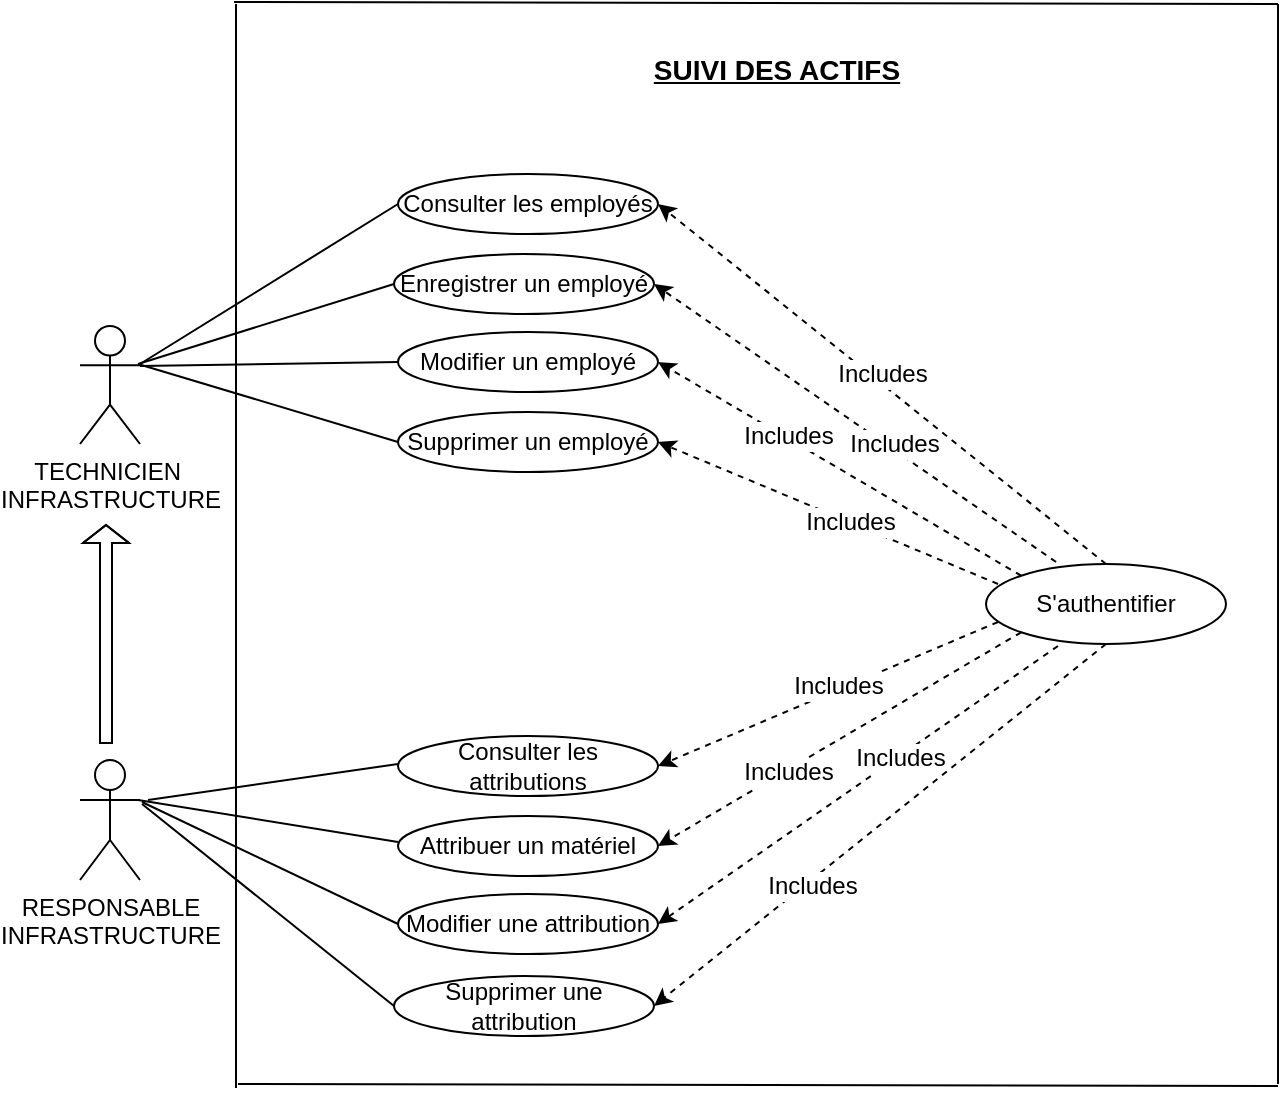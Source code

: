 <mxfile version="22.1.2" type="device">
  <diagram name="Page-1" id="UZogYScshuTLdvbhIyNq">
    <mxGraphModel dx="864" dy="1685" grid="1" gridSize="10" guides="1" tooltips="1" connect="1" arrows="1" fold="1" page="1" pageScale="1" pageWidth="827" pageHeight="1169" math="0" shadow="0">
      <root>
        <mxCell id="0" />
        <mxCell id="1" parent="0" />
        <mxCell id="mpvIooJNsYG5gdT6N_UL-1" value="RESPONSABLE&lt;br&gt;INFRASTRUCTURE" style="shape=umlActor;verticalLabelPosition=bottom;verticalAlign=top;html=1;outlineConnect=0;" vertex="1" parent="1">
          <mxGeometry x="81" y="338" width="30" height="60" as="geometry" />
        </mxCell>
        <mxCell id="mpvIooJNsYG5gdT6N_UL-2" value="Consulter les employés" style="ellipse;whiteSpace=wrap;html=1;" vertex="1" parent="1">
          <mxGeometry x="240" y="45" width="130" height="30" as="geometry" />
        </mxCell>
        <mxCell id="mpvIooJNsYG5gdT6N_UL-3" value="&lt;b&gt;&lt;u&gt;&lt;font style=&quot;font-size: 14px;&quot;&gt;SUIVI DES ACTIFS&lt;/font&gt;&lt;/u&gt;&lt;/b&gt;" style="text;html=1;strokeColor=none;fillColor=none;align=center;verticalAlign=middle;whiteSpace=wrap;rounded=0;" vertex="1" parent="1">
          <mxGeometry x="346" y="-22" width="167" height="30" as="geometry" />
        </mxCell>
        <mxCell id="mpvIooJNsYG5gdT6N_UL-4" value="S&#39;authentifier" style="ellipse;whiteSpace=wrap;html=1;" vertex="1" parent="1">
          <mxGeometry x="534" y="240" width="120" height="40" as="geometry" />
        </mxCell>
        <mxCell id="mpvIooJNsYG5gdT6N_UL-5" value="TECHNICIEN&amp;nbsp;&lt;br&gt;INFRASTRUCTURE" style="shape=umlActor;verticalLabelPosition=bottom;verticalAlign=top;html=1;outlineConnect=0;" vertex="1" parent="1">
          <mxGeometry x="81" y="121" width="30" height="59" as="geometry" />
        </mxCell>
        <mxCell id="mpvIooJNsYG5gdT6N_UL-6" value="" style="endArrow=none;html=1;rounded=0;entryX=0;entryY=0.5;entryDx=0;entryDy=0;" edge="1" parent="1">
          <mxGeometry width="50" height="50" relative="1" as="geometry">
            <mxPoint x="115" y="358" as="sourcePoint" />
            <mxPoint x="240" y="340" as="targetPoint" />
          </mxGeometry>
        </mxCell>
        <mxCell id="mpvIooJNsYG5gdT6N_UL-7" value="" style="shape=flexArrow;endArrow=classic;html=1;rounded=0;width=6;endSize=2.67;endWidth=16;" edge="1" parent="1">
          <mxGeometry width="50" height="50" relative="1" as="geometry">
            <mxPoint x="94" y="330" as="sourcePoint" />
            <mxPoint x="94" y="220" as="targetPoint" />
            <Array as="points">
              <mxPoint x="94" y="270" />
            </Array>
          </mxGeometry>
        </mxCell>
        <mxCell id="mpvIooJNsYG5gdT6N_UL-8" value="" style="endArrow=none;html=1;rounded=0;" edge="1" parent="1">
          <mxGeometry width="50" height="50" relative="1" as="geometry">
            <mxPoint x="160" y="500" as="sourcePoint" />
            <mxPoint x="680" y="501" as="targetPoint" />
          </mxGeometry>
        </mxCell>
        <mxCell id="mpvIooJNsYG5gdT6N_UL-9" value="" style="endArrow=none;html=1;rounded=0;" edge="1" parent="1">
          <mxGeometry width="50" height="50" relative="1" as="geometry">
            <mxPoint x="158" y="-41" as="sourcePoint" />
            <mxPoint x="680" y="-40" as="targetPoint" />
          </mxGeometry>
        </mxCell>
        <mxCell id="mpvIooJNsYG5gdT6N_UL-10" value="" style="endArrow=none;html=1;rounded=0;" edge="1" parent="1">
          <mxGeometry width="50" height="50" relative="1" as="geometry">
            <mxPoint x="680" y="-40" as="sourcePoint" />
            <mxPoint x="680" y="500" as="targetPoint" />
          </mxGeometry>
        </mxCell>
        <mxCell id="mpvIooJNsYG5gdT6N_UL-11" value="Enregistrer un employé" style="ellipse;whiteSpace=wrap;html=1;" vertex="1" parent="1">
          <mxGeometry x="238" y="85" width="130" height="30" as="geometry" />
        </mxCell>
        <mxCell id="mpvIooJNsYG5gdT6N_UL-12" value="Modifier un employé" style="ellipse;whiteSpace=wrap;html=1;" vertex="1" parent="1">
          <mxGeometry x="240" y="124" width="130" height="30" as="geometry" />
        </mxCell>
        <mxCell id="mpvIooJNsYG5gdT6N_UL-13" value="Supprimer un employé" style="ellipse;whiteSpace=wrap;html=1;" vertex="1" parent="1">
          <mxGeometry x="240" y="164" width="130" height="30" as="geometry" />
        </mxCell>
        <mxCell id="mpvIooJNsYG5gdT6N_UL-14" value="Supprimer une attribution" style="ellipse;whiteSpace=wrap;html=1;" vertex="1" parent="1">
          <mxGeometry x="238" y="446" width="130" height="30" as="geometry" />
        </mxCell>
        <mxCell id="mpvIooJNsYG5gdT6N_UL-15" value="Modifier une attribution" style="ellipse;whiteSpace=wrap;html=1;" vertex="1" parent="1">
          <mxGeometry x="240" y="405" width="130" height="30" as="geometry" />
        </mxCell>
        <mxCell id="mpvIooJNsYG5gdT6N_UL-16" value="Attribuer un matériel" style="ellipse;whiteSpace=wrap;html=1;" vertex="1" parent="1">
          <mxGeometry x="240" y="366" width="130" height="30" as="geometry" />
        </mxCell>
        <mxCell id="mpvIooJNsYG5gdT6N_UL-17" value="Consulter les attributions" style="ellipse;whiteSpace=wrap;html=1;" vertex="1" parent="1">
          <mxGeometry x="240" y="326" width="130" height="30" as="geometry" />
        </mxCell>
        <mxCell id="mpvIooJNsYG5gdT6N_UL-19" value="" style="endArrow=classic;html=1;rounded=0;entryX=1;entryY=0.5;entryDx=0;entryDy=0;dashed=1;exitX=0.5;exitY=0;exitDx=0;exitDy=0;" edge="1" parent="1" source="mpvIooJNsYG5gdT6N_UL-4" target="mpvIooJNsYG5gdT6N_UL-2">
          <mxGeometry width="50" height="50" relative="1" as="geometry">
            <mxPoint x="570" y="240" as="sourcePoint" />
            <mxPoint x="610" y="170" as="targetPoint" />
          </mxGeometry>
        </mxCell>
        <mxCell id="mpvIooJNsYG5gdT6N_UL-20" value="&lt;font style=&quot;font-size: 12px;&quot;&gt;Includes&lt;/font&gt;" style="edgeLabel;html=1;align=center;verticalAlign=middle;resizable=0;points=[];" vertex="1" connectable="0" parent="mpvIooJNsYG5gdT6N_UL-19">
          <mxGeometry x="0.025" y="-4" relative="1" as="geometry">
            <mxPoint as="offset" />
          </mxGeometry>
        </mxCell>
        <mxCell id="mpvIooJNsYG5gdT6N_UL-21" value="" style="endArrow=classic;html=1;rounded=0;entryX=1;entryY=0.5;entryDx=0;entryDy=0;exitX=0.292;exitY=-0.025;exitDx=0;exitDy=0;exitPerimeter=0;dashed=1;" edge="1" parent="1" source="mpvIooJNsYG5gdT6N_UL-4" target="mpvIooJNsYG5gdT6N_UL-11">
          <mxGeometry width="50" height="50" relative="1" as="geometry">
            <mxPoint x="560" y="240" as="sourcePoint" />
            <mxPoint x="591" y="173" as="targetPoint" />
          </mxGeometry>
        </mxCell>
        <mxCell id="mpvIooJNsYG5gdT6N_UL-22" value="&lt;font style=&quot;font-size: 12px;&quot;&gt;Includes&lt;/font&gt;" style="edgeLabel;html=1;align=center;verticalAlign=middle;resizable=0;points=[];" vertex="1" connectable="0" parent="mpvIooJNsYG5gdT6N_UL-21">
          <mxGeometry x="-0.177" y="-2" relative="1" as="geometry">
            <mxPoint as="offset" />
          </mxGeometry>
        </mxCell>
        <mxCell id="mpvIooJNsYG5gdT6N_UL-23" value="" style="endArrow=classic;html=1;rounded=0;entryX=1;entryY=0.5;entryDx=0;entryDy=0;exitX=0;exitY=0;exitDx=0;exitDy=0;dashed=1;" edge="1" parent="1" source="mpvIooJNsYG5gdT6N_UL-4" target="mpvIooJNsYG5gdT6N_UL-12">
          <mxGeometry width="50" height="50" relative="1" as="geometry">
            <mxPoint x="524" y="231" as="sourcePoint" />
            <mxPoint x="574" y="181" as="targetPoint" />
          </mxGeometry>
        </mxCell>
        <mxCell id="mpvIooJNsYG5gdT6N_UL-24" value="&lt;font style=&quot;font-size: 12px;&quot;&gt;Includes&lt;/font&gt;" style="edgeLabel;html=1;align=center;verticalAlign=middle;resizable=0;points=[];" vertex="1" connectable="0" parent="mpvIooJNsYG5gdT6N_UL-23">
          <mxGeometry x="0.298" y="-1" relative="1" as="geometry">
            <mxPoint as="offset" />
          </mxGeometry>
        </mxCell>
        <mxCell id="mpvIooJNsYG5gdT6N_UL-25" value="" style="endArrow=classic;html=1;rounded=0;entryX=1;entryY=0.5;entryDx=0;entryDy=0;dashed=1;" edge="1" parent="1" target="mpvIooJNsYG5gdT6N_UL-13">
          <mxGeometry width="50" height="50" relative="1" as="geometry">
            <mxPoint x="540" y="250" as="sourcePoint" />
            <mxPoint x="570" y="190" as="targetPoint" />
          </mxGeometry>
        </mxCell>
        <mxCell id="mpvIooJNsYG5gdT6N_UL-26" value="&lt;font style=&quot;font-size: 12px;&quot;&gt;Includes&lt;/font&gt;" style="edgeLabel;html=1;align=center;verticalAlign=middle;resizable=0;points=[];" vertex="1" connectable="0" parent="mpvIooJNsYG5gdT6N_UL-25">
          <mxGeometry x="-0.119" relative="1" as="geometry">
            <mxPoint as="offset" />
          </mxGeometry>
        </mxCell>
        <mxCell id="mpvIooJNsYG5gdT6N_UL-27" value="" style="endArrow=classic;html=1;rounded=0;entryX=1;entryY=0.5;entryDx=0;entryDy=0;exitX=0.05;exitY=0.725;exitDx=0;exitDy=0;exitPerimeter=0;dashed=1;" edge="1" parent="1" source="mpvIooJNsYG5gdT6N_UL-4" target="mpvIooJNsYG5gdT6N_UL-17">
          <mxGeometry width="50" height="50" relative="1" as="geometry">
            <mxPoint x="522" y="243" as="sourcePoint" />
            <mxPoint x="572" y="193" as="targetPoint" />
          </mxGeometry>
        </mxCell>
        <mxCell id="mpvIooJNsYG5gdT6N_UL-28" value="&lt;font style=&quot;font-size: 12px;&quot;&gt;Includes&lt;/font&gt;" style="edgeLabel;html=1;align=center;verticalAlign=middle;resizable=0;points=[];" vertex="1" connectable="0" parent="mpvIooJNsYG5gdT6N_UL-27">
          <mxGeometry x="-0.067" y="-2" relative="1" as="geometry">
            <mxPoint as="offset" />
          </mxGeometry>
        </mxCell>
        <mxCell id="mpvIooJNsYG5gdT6N_UL-29" value="" style="endArrow=classic;html=1;rounded=0;entryX=1;entryY=0.5;entryDx=0;entryDy=0;exitX=0;exitY=1;exitDx=0;exitDy=0;dashed=1;" edge="1" parent="1" source="mpvIooJNsYG5gdT6N_UL-4" target="mpvIooJNsYG5gdT6N_UL-16">
          <mxGeometry width="50" height="50" relative="1" as="geometry">
            <mxPoint x="525" y="246" as="sourcePoint" />
            <mxPoint x="575" y="196" as="targetPoint" />
          </mxGeometry>
        </mxCell>
        <mxCell id="mpvIooJNsYG5gdT6N_UL-30" value="&lt;font style=&quot;font-size: 12px;&quot;&gt;Includes&lt;/font&gt;" style="edgeLabel;html=1;align=center;verticalAlign=middle;resizable=0;points=[];" vertex="1" connectable="0" parent="mpvIooJNsYG5gdT6N_UL-29">
          <mxGeometry x="0.29" y="1" relative="1" as="geometry">
            <mxPoint as="offset" />
          </mxGeometry>
        </mxCell>
        <mxCell id="mpvIooJNsYG5gdT6N_UL-31" value="" style="endArrow=classic;html=1;rounded=0;entryX=1;entryY=0.5;entryDx=0;entryDy=0;exitX=0.3;exitY=1.025;exitDx=0;exitDy=0;exitPerimeter=0;dashed=1;" edge="1" parent="1" source="mpvIooJNsYG5gdT6N_UL-4" target="mpvIooJNsYG5gdT6N_UL-15">
          <mxGeometry width="50" height="50" relative="1" as="geometry">
            <mxPoint x="530" y="250" as="sourcePoint" />
            <mxPoint x="580" y="200" as="targetPoint" />
          </mxGeometry>
        </mxCell>
        <mxCell id="mpvIooJNsYG5gdT6N_UL-32" value="&lt;font style=&quot;font-size: 12px;&quot;&gt;Includes&lt;/font&gt;" style="edgeLabel;html=1;align=center;verticalAlign=middle;resizable=0;points=[];" vertex="1" connectable="0" parent="mpvIooJNsYG5gdT6N_UL-31">
          <mxGeometry x="-0.203" relative="1" as="geometry">
            <mxPoint as="offset" />
          </mxGeometry>
        </mxCell>
        <mxCell id="mpvIooJNsYG5gdT6N_UL-33" value="" style="endArrow=classic;html=1;rounded=0;entryX=1;entryY=0.5;entryDx=0;entryDy=0;exitX=0.5;exitY=1;exitDx=0;exitDy=0;dashed=1;" edge="1" parent="1" source="mpvIooJNsYG5gdT6N_UL-4" target="mpvIooJNsYG5gdT6N_UL-14">
          <mxGeometry width="50" height="50" relative="1" as="geometry">
            <mxPoint x="540" y="252" as="sourcePoint" />
            <mxPoint x="590" y="202" as="targetPoint" />
          </mxGeometry>
        </mxCell>
        <mxCell id="mpvIooJNsYG5gdT6N_UL-34" value="&lt;font style=&quot;font-size: 12px;&quot;&gt;Includes&lt;/font&gt;" style="edgeLabel;html=1;align=center;verticalAlign=middle;resizable=0;points=[];" vertex="1" connectable="0" parent="mpvIooJNsYG5gdT6N_UL-33">
          <mxGeometry x="0.311" y="2" relative="1" as="geometry">
            <mxPoint as="offset" />
          </mxGeometry>
        </mxCell>
        <mxCell id="mpvIooJNsYG5gdT6N_UL-37" value="" style="endArrow=none;html=1;rounded=0;entryX=0;entryY=0.5;entryDx=0;entryDy=0;" edge="1" parent="1" target="mpvIooJNsYG5gdT6N_UL-2">
          <mxGeometry width="50" height="50" relative="1" as="geometry">
            <mxPoint x="111" y="140" as="sourcePoint" />
            <mxPoint x="161" y="90" as="targetPoint" />
          </mxGeometry>
        </mxCell>
        <mxCell id="mpvIooJNsYG5gdT6N_UL-38" value="" style="endArrow=none;html=1;rounded=0;entryX=0;entryY=0.5;entryDx=0;entryDy=0;" edge="1" parent="1" target="mpvIooJNsYG5gdT6N_UL-11">
          <mxGeometry width="50" height="50" relative="1" as="geometry">
            <mxPoint x="110" y="140" as="sourcePoint" />
            <mxPoint x="160" y="90" as="targetPoint" />
          </mxGeometry>
        </mxCell>
        <mxCell id="mpvIooJNsYG5gdT6N_UL-39" value="" style="endArrow=none;html=1;rounded=0;entryX=0;entryY=0.5;entryDx=0;entryDy=0;" edge="1" parent="1" target="mpvIooJNsYG5gdT6N_UL-12">
          <mxGeometry width="50" height="50" relative="1" as="geometry">
            <mxPoint x="111" y="141" as="sourcePoint" />
            <mxPoint x="161" y="91" as="targetPoint" />
          </mxGeometry>
        </mxCell>
        <mxCell id="mpvIooJNsYG5gdT6N_UL-40" value="" style="endArrow=none;html=1;rounded=0;entryX=0;entryY=0.5;entryDx=0;entryDy=0;" edge="1" parent="1" target="mpvIooJNsYG5gdT6N_UL-13">
          <mxGeometry width="50" height="50" relative="1" as="geometry">
            <mxPoint x="110" y="140" as="sourcePoint" />
            <mxPoint x="160" y="90" as="targetPoint" />
          </mxGeometry>
        </mxCell>
        <mxCell id="mpvIooJNsYG5gdT6N_UL-41" value="" style="endArrow=none;html=1;rounded=0;entryX=0;entryY=0.5;entryDx=0;entryDy=0;" edge="1" parent="1">
          <mxGeometry width="50" height="50" relative="1" as="geometry">
            <mxPoint x="110" y="358" as="sourcePoint" />
            <mxPoint x="240" y="379" as="targetPoint" />
          </mxGeometry>
        </mxCell>
        <mxCell id="mpvIooJNsYG5gdT6N_UL-42" value="" style="endArrow=none;html=1;rounded=0;entryX=0;entryY=0.5;entryDx=0;entryDy=0;" edge="1" parent="1" target="mpvIooJNsYG5gdT6N_UL-15">
          <mxGeometry width="50" height="50" relative="1" as="geometry">
            <mxPoint x="112" y="359" as="sourcePoint" />
            <mxPoint x="162" y="309" as="targetPoint" />
          </mxGeometry>
        </mxCell>
        <mxCell id="mpvIooJNsYG5gdT6N_UL-43" value="" style="endArrow=none;html=1;rounded=0;entryX=0;entryY=0.5;entryDx=0;entryDy=0;" edge="1" parent="1" target="mpvIooJNsYG5gdT6N_UL-14">
          <mxGeometry width="50" height="50" relative="1" as="geometry">
            <mxPoint x="112" y="360" as="sourcePoint" />
            <mxPoint x="162" y="310" as="targetPoint" />
          </mxGeometry>
        </mxCell>
        <mxCell id="mpvIooJNsYG5gdT6N_UL-45" value="" style="endArrow=none;html=1;rounded=0;" edge="1" parent="1">
          <mxGeometry width="50" height="50" relative="1" as="geometry">
            <mxPoint x="159" y="-40" as="sourcePoint" />
            <mxPoint x="159" y="502" as="targetPoint" />
          </mxGeometry>
        </mxCell>
      </root>
    </mxGraphModel>
  </diagram>
</mxfile>
